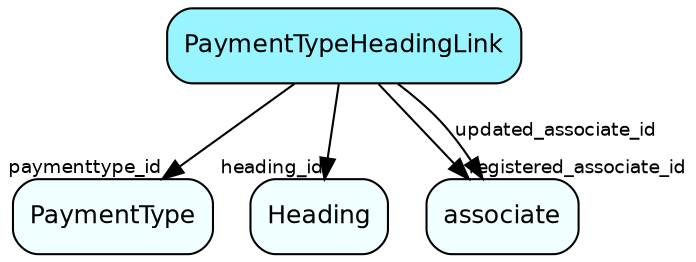 digraph PaymentTypeHeadingLink  {
node [shape = box style="rounded, filled" fontname = "Helvetica" fontsize = "12" ]
edge [fontname = "Helvetica" fontsize = "9"]

PaymentTypeHeadingLink[fillcolor = "cadetblue1"]
PaymentType[fillcolor = "azure1"]
Heading[fillcolor = "azure1"]
associate[fillcolor = "azure1"]
PaymentTypeHeadingLink -> PaymentType [headlabel = "paymenttype_id"]
PaymentTypeHeadingLink -> Heading [headlabel = "heading_id"]
PaymentTypeHeadingLink -> associate [headlabel = "registered_associate_id"]
PaymentTypeHeadingLink -> associate [label = "updated_associate_id"]
}
